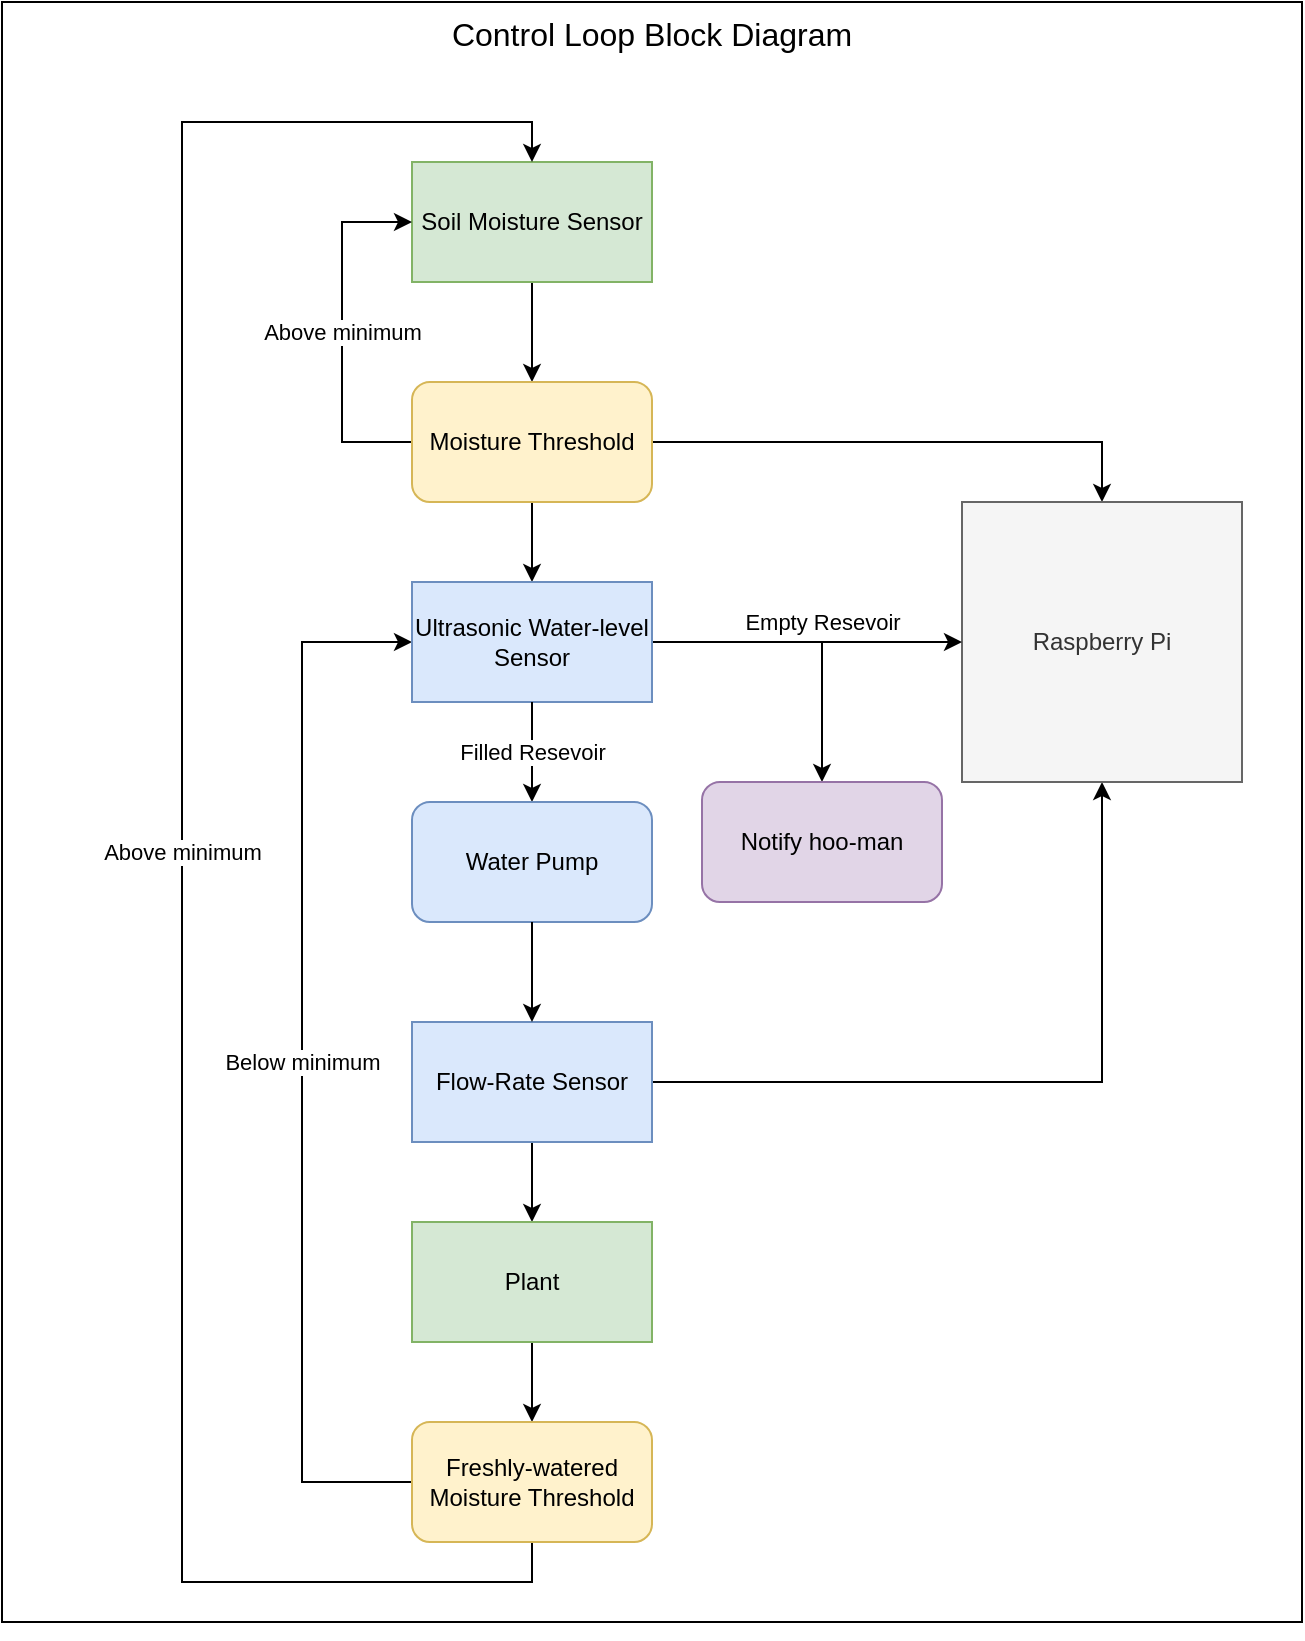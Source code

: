 <mxfile version="14.6.13" type="github" pages="3">
  <diagram id="kgpKYQtTHZ0yAKxKKP6v" name="Control">
    <mxGraphModel dx="1432" dy="989" grid="1" gridSize="10" guides="1" tooltips="1" connect="1" arrows="1" fold="1" page="1" pageScale="1" pageWidth="850" pageHeight="1100" math="0" shadow="0">
      <root>
        <mxCell id="0" />
        <mxCell id="1" parent="0" />
        <mxCell id="XKJcPLNsvloLNNbEv6GF-1" value="Control Loop Block Diagram" style="rounded=0;whiteSpace=wrap;html=1;verticalAlign=top;fontSize=16;" parent="1" vertex="1">
          <mxGeometry x="100" y="20" width="650" height="810" as="geometry" />
        </mxCell>
        <mxCell id="FA2n_a_aYbFm5MKbmlmY-5" style="edgeStyle=orthogonalEdgeStyle;rounded=0;orthogonalLoop=1;jettySize=auto;html=1;exitX=0.5;exitY=1;exitDx=0;exitDy=0;entryX=0.5;entryY=0;entryDx=0;entryDy=0;" parent="1" source="FA2n_a_aYbFm5MKbmlmY-1" target="FA2n_a_aYbFm5MKbmlmY-3" edge="1">
          <mxGeometry relative="1" as="geometry" />
        </mxCell>
        <mxCell id="FA2n_a_aYbFm5MKbmlmY-1" value="Soil Moisture Sensor" style="rounded=0;whiteSpace=wrap;html=1;fillColor=#d5e8d4;strokeColor=#82b366;" parent="1" vertex="1">
          <mxGeometry x="305" y="100" width="120" height="60" as="geometry" />
        </mxCell>
        <mxCell id="FA2n_a_aYbFm5MKbmlmY-4" value="Above minimum" style="edgeStyle=orthogonalEdgeStyle;rounded=0;orthogonalLoop=1;jettySize=auto;html=1;exitX=0;exitY=0.5;exitDx=0;exitDy=0;entryX=0;entryY=0.5;entryDx=0;entryDy=0;" parent="1" source="FA2n_a_aYbFm5MKbmlmY-3" target="FA2n_a_aYbFm5MKbmlmY-1" edge="1">
          <mxGeometry relative="1" as="geometry">
            <Array as="points">
              <mxPoint x="270" y="240" />
              <mxPoint x="270" y="130" />
            </Array>
          </mxGeometry>
        </mxCell>
        <mxCell id="FA2n_a_aYbFm5MKbmlmY-8" style="edgeStyle=orthogonalEdgeStyle;rounded=0;orthogonalLoop=1;jettySize=auto;html=1;exitX=0.5;exitY=1;exitDx=0;exitDy=0;entryX=0.5;entryY=0;entryDx=0;entryDy=0;" parent="1" source="FA2n_a_aYbFm5MKbmlmY-3" edge="1">
          <mxGeometry relative="1" as="geometry">
            <mxPoint x="365" y="310" as="targetPoint" />
          </mxGeometry>
        </mxCell>
        <mxCell id="FA2n_a_aYbFm5MKbmlmY-12" style="edgeStyle=orthogonalEdgeStyle;rounded=0;orthogonalLoop=1;jettySize=auto;html=1;exitX=1;exitY=0.5;exitDx=0;exitDy=0;entryX=0.5;entryY=0;entryDx=0;entryDy=0;" parent="1" source="FA2n_a_aYbFm5MKbmlmY-3" target="FA2n_a_aYbFm5MKbmlmY-11" edge="1">
          <mxGeometry relative="1" as="geometry" />
        </mxCell>
        <mxCell id="FA2n_a_aYbFm5MKbmlmY-3" value="Moisture Threshold" style="rounded=1;whiteSpace=wrap;html=1;fillColor=#fff2cc;strokeColor=#d6b656;" parent="1" vertex="1">
          <mxGeometry x="305" y="210" width="120" height="60" as="geometry" />
        </mxCell>
        <mxCell id="FA2n_a_aYbFm5MKbmlmY-13" style="edgeStyle=orthogonalEdgeStyle;rounded=0;orthogonalLoop=1;jettySize=auto;html=1;exitX=0.5;exitY=1;exitDx=0;exitDy=0;entryX=0.5;entryY=0;entryDx=0;entryDy=0;" parent="1" source="FA2n_a_aYbFm5MKbmlmY-6" target="FA2n_a_aYbFm5MKbmlmY-10" edge="1">
          <mxGeometry relative="1" as="geometry" />
        </mxCell>
        <mxCell id="FA2n_a_aYbFm5MKbmlmY-18" style="edgeStyle=orthogonalEdgeStyle;rounded=0;orthogonalLoop=1;jettySize=auto;html=1;exitX=1;exitY=0.5;exitDx=0;exitDy=0;entryX=0.5;entryY=1;entryDx=0;entryDy=0;" parent="1" source="FA2n_a_aYbFm5MKbmlmY-6" target="FA2n_a_aYbFm5MKbmlmY-11" edge="1">
          <mxGeometry relative="1" as="geometry" />
        </mxCell>
        <mxCell id="FA2n_a_aYbFm5MKbmlmY-6" value="Flow-Rate Sensor" style="rounded=0;whiteSpace=wrap;html=1;fillColor=#dae8fc;strokeColor=#6c8ebf;" parent="1" vertex="1">
          <mxGeometry x="305" y="530" width="120" height="60" as="geometry" />
        </mxCell>
        <mxCell id="FA2n_a_aYbFm5MKbmlmY-15" style="edgeStyle=orthogonalEdgeStyle;rounded=0;orthogonalLoop=1;jettySize=auto;html=1;exitX=0.5;exitY=1;exitDx=0;exitDy=0;entryX=0.5;entryY=0;entryDx=0;entryDy=0;" parent="1" source="FA2n_a_aYbFm5MKbmlmY-10" target="FA2n_a_aYbFm5MKbmlmY-14" edge="1">
          <mxGeometry relative="1" as="geometry" />
        </mxCell>
        <mxCell id="FA2n_a_aYbFm5MKbmlmY-10" value="Plant" style="rounded=0;whiteSpace=wrap;html=1;fillColor=#d5e8d4;strokeColor=#82b366;" parent="1" vertex="1">
          <mxGeometry x="305" y="630" width="120" height="60" as="geometry" />
        </mxCell>
        <mxCell id="FA2n_a_aYbFm5MKbmlmY-11" value="Raspberry Pi" style="whiteSpace=wrap;html=1;aspect=fixed;fillColor=#f5f5f5;strokeColor=#666666;fontColor=#333333;" parent="1" vertex="1">
          <mxGeometry x="580" y="270" width="140" height="140" as="geometry" />
        </mxCell>
        <mxCell id="FA2n_a_aYbFm5MKbmlmY-16" value="Below minimum" style="edgeStyle=orthogonalEdgeStyle;rounded=0;orthogonalLoop=1;jettySize=auto;html=1;exitX=0;exitY=0.5;exitDx=0;exitDy=0;entryX=0;entryY=0.5;entryDx=0;entryDy=0;" parent="1" source="FA2n_a_aYbFm5MKbmlmY-14" edge="1">
          <mxGeometry relative="1" as="geometry">
            <Array as="points">
              <mxPoint x="250" y="760" />
              <mxPoint x="250" y="340" />
            </Array>
            <mxPoint x="305" y="340" as="targetPoint" />
          </mxGeometry>
        </mxCell>
        <mxCell id="FA2n_a_aYbFm5MKbmlmY-17" value="Above minimum" style="edgeStyle=orthogonalEdgeStyle;rounded=0;orthogonalLoop=1;jettySize=auto;html=1;exitX=0.5;exitY=1;exitDx=0;exitDy=0;entryX=0.5;entryY=0;entryDx=0;entryDy=0;" parent="1" source="FA2n_a_aYbFm5MKbmlmY-14" target="FA2n_a_aYbFm5MKbmlmY-1" edge="1">
          <mxGeometry relative="1" as="geometry">
            <Array as="points">
              <mxPoint x="365" y="810" />
              <mxPoint x="190" y="810" />
              <mxPoint x="190" y="80" />
              <mxPoint x="365" y="80" />
            </Array>
          </mxGeometry>
        </mxCell>
        <mxCell id="FA2n_a_aYbFm5MKbmlmY-14" value="Freshly-watered Moisture Threshold" style="rounded=1;whiteSpace=wrap;html=1;fillColor=#fff2cc;strokeColor=#d6b656;" parent="1" vertex="1">
          <mxGeometry x="305" y="730" width="120" height="60" as="geometry" />
        </mxCell>
        <mxCell id="W545hihCkayNRHufPKCK-1" style="edgeStyle=orthogonalEdgeStyle;rounded=0;orthogonalLoop=1;jettySize=auto;html=1;exitX=0.5;exitY=1;exitDx=0;exitDy=0;" parent="1" source="XKJcPLNsvloLNNbEv6GF-1" target="XKJcPLNsvloLNNbEv6GF-1" edge="1">
          <mxGeometry relative="1" as="geometry" />
        </mxCell>
        <mxCell id="W545hihCkayNRHufPKCK-4" value="Empty Resevoir" style="edgeStyle=orthogonalEdgeStyle;rounded=0;orthogonalLoop=1;jettySize=auto;html=1;exitX=1;exitY=0.5;exitDx=0;exitDy=0;entryX=0.5;entryY=0;entryDx=0;entryDy=0;" parent="1" source="W545hihCkayNRHufPKCK-2" target="W545hihCkayNRHufPKCK-5" edge="1">
          <mxGeometry x="0.097" y="-10" relative="1" as="geometry">
            <mxPoint x="820" y="440" as="targetPoint" />
            <Array as="points">
              <mxPoint x="510" y="340" />
            </Array>
            <mxPoint x="10" y="-10" as="offset" />
          </mxGeometry>
        </mxCell>
        <mxCell id="W545hihCkayNRHufPKCK-6" style="edgeStyle=orthogonalEdgeStyle;rounded=0;orthogonalLoop=1;jettySize=auto;html=1;entryX=0;entryY=0.5;entryDx=0;entryDy=0;" parent="1" target="FA2n_a_aYbFm5MKbmlmY-11" edge="1">
          <mxGeometry relative="1" as="geometry">
            <mxPoint x="510" y="340" as="sourcePoint" />
            <mxPoint x="820" y="340" as="targetPoint" />
            <Array as="points">
              <mxPoint x="560" y="340" />
              <mxPoint x="560" y="340" />
            </Array>
          </mxGeometry>
        </mxCell>
        <mxCell id="W545hihCkayNRHufPKCK-2" value="Ultrasonic Water-level Sensor" style="rounded=0;whiteSpace=wrap;html=1;fillColor=#dae8fc;strokeColor=#6c8ebf;" parent="1" vertex="1">
          <mxGeometry x="305" y="310" width="120" height="60" as="geometry" />
        </mxCell>
        <mxCell id="W545hihCkayNRHufPKCK-3" value="Filled Resevoir" style="edgeStyle=orthogonalEdgeStyle;rounded=0;orthogonalLoop=1;jettySize=auto;html=1;exitX=0.5;exitY=1;exitDx=0;exitDy=0;entryX=0.5;entryY=0;entryDx=0;entryDy=0;" parent="1" source="W545hihCkayNRHufPKCK-2" target="2c7Lgy-bWxknTEZlU_3j-1" edge="1">
          <mxGeometry relative="1" as="geometry">
            <mxPoint x="375" y="380" as="sourcePoint" />
            <mxPoint x="365" y="400" as="targetPoint" />
          </mxGeometry>
        </mxCell>
        <mxCell id="W545hihCkayNRHufPKCK-5" value="Notify hoo-man" style="rounded=1;whiteSpace=wrap;html=1;fillColor=#e1d5e7;strokeColor=#9673a6;" parent="1" vertex="1">
          <mxGeometry x="450" y="410" width="120" height="60" as="geometry" />
        </mxCell>
        <mxCell id="2c7Lgy-bWxknTEZlU_3j-1" value="Water Pump" style="rounded=1;whiteSpace=wrap;html=1;fillColor=#dae8fc;strokeColor=#6c8ebf;" parent="1" vertex="1">
          <mxGeometry x="305" y="420" width="120" height="60" as="geometry" />
        </mxCell>
        <mxCell id="2c7Lgy-bWxknTEZlU_3j-3" style="edgeStyle=orthogonalEdgeStyle;rounded=0;orthogonalLoop=1;jettySize=auto;html=1;exitX=0.5;exitY=1;exitDx=0;exitDy=0;entryX=0.5;entryY=0;entryDx=0;entryDy=0;" parent="1" source="2c7Lgy-bWxknTEZlU_3j-1" target="FA2n_a_aYbFm5MKbmlmY-6" edge="1">
          <mxGeometry relative="1" as="geometry">
            <mxPoint x="375" y="600" as="sourcePoint" />
            <mxPoint x="375" y="640" as="targetPoint" />
          </mxGeometry>
        </mxCell>
      </root>
    </mxGraphModel>
  </diagram>
  <diagram id="dY4nDivjx_pBf8CRW6nb" name="Schematic">
    <mxGraphModel dx="582" dy="989" grid="1" gridSize="10" guides="1" tooltips="1" connect="1" arrows="1" fold="1" page="1" pageScale="1" pageWidth="850" pageHeight="1100" math="0" shadow="0">
      <root>
        <mxCell id="sBMSLso9CXGlW02cKWW2-0" />
        <mxCell id="sBMSLso9CXGlW02cKWW2-1" parent="sBMSLso9CXGlW02cKWW2-0" />
        <mxCell id="45pNUWZIngzlY9Y-G8Zd-0" value="Simplified Schematic &amp;amp; Block Diagram" style="rounded=0;whiteSpace=wrap;html=1;verticalAlign=top;fontSize=16;" parent="sBMSLso9CXGlW02cKWW2-1" vertex="1">
          <mxGeometry x="950" y="40" width="1040" height="780" as="geometry" />
        </mxCell>
        <mxCell id="45pNUWZIngzlY9Y-G8Zd-2" style="edgeStyle=orthogonalEdgeStyle;rounded=0;orthogonalLoop=1;jettySize=auto;html=1;exitX=0.5;exitY=0;exitDx=0;exitDy=0;entryX=0;entryY=0.25;entryDx=0;entryDy=0;startArrow=none;startFill=0;endArrow=none;endFill=0;" parent="sBMSLso9CXGlW02cKWW2-1" source="45pNUWZIngzlY9Y-G8Zd-26" target="45pNUWZIngzlY9Y-G8Zd-18" edge="1">
          <mxGeometry relative="1" as="geometry" />
        </mxCell>
        <mxCell id="45pNUWZIngzlY9Y-G8Zd-3" style="edgeStyle=orthogonalEdgeStyle;rounded=0;orthogonalLoop=1;jettySize=auto;html=1;exitX=1;exitY=0.5;exitDx=0;exitDy=0;entryX=0.7;entryY=0;entryDx=0;entryDy=0;entryPerimeter=0;startArrow=none;startFill=0;endArrow=none;endFill=0;" parent="sBMSLso9CXGlW02cKWW2-1" source="45pNUWZIngzlY9Y-G8Zd-27" target="45pNUWZIngzlY9Y-G8Zd-15" edge="1">
          <mxGeometry relative="1" as="geometry">
            <Array as="points">
              <mxPoint x="1248" y="590" />
            </Array>
          </mxGeometry>
        </mxCell>
        <mxCell id="45pNUWZIngzlY9Y-G8Zd-4" value="&lt;p style=&quot;margin-top: 0pt ; margin-bottom: 0pt ; margin-left: 0in ; direction: ltr ; unicode-bidi: embed ; word-break: normal&quot;&gt;Submersible 3V DC Water Pump&lt;/p&gt;&lt;p style=&quot;margin-top: 0pt ; margin-bottom: 0pt ; margin-left: 0in ; direction: ltr ; unicode-bidi: embed ; word-break: normal&quot;&gt;(Vertical Type)&lt;/p&gt;" style="whiteSpace=wrap;html=1;aspect=fixed;fillColor=#dae8fc;strokeColor=#6c8ebf;" parent="sBMSLso9CXGlW02cKWW2-1" vertex="1">
          <mxGeometry x="1010" y="520" width="140" height="140" as="geometry" />
        </mxCell>
        <mxCell id="45pNUWZIngzlY9Y-G8Zd-5" value="&lt;span&gt;Raspberry Pi 3 b+&lt;/span&gt;" style="rounded=0;whiteSpace=wrap;html=1;fillColor=#f5f5f5;strokeColor=#666666;fontColor=#333333;" parent="sBMSLso9CXGlW02cKWW2-1" vertex="1">
          <mxGeometry x="1410" y="90" width="160" height="700" as="geometry" />
        </mxCell>
        <mxCell id="45pNUWZIngzlY9Y-G8Zd-7" style="edgeStyle=orthogonalEdgeStyle;rounded=0;orthogonalLoop=1;jettySize=auto;html=1;exitX=1;exitY=0.5;exitDx=0;exitDy=0;entryX=0;entryY=0.5;entryDx=0;entryDy=0;startArrow=none;startFill=1;endArrow=none;endFill=0;" parent="sBMSLso9CXGlW02cKWW2-1" source="45pNUWZIngzlY9Y-G8Zd-28" target="45pNUWZIngzlY9Y-G8Zd-11" edge="1">
          <mxGeometry relative="1" as="geometry" />
        </mxCell>
        <mxCell id="45pNUWZIngzlY9Y-G8Zd-8" style="edgeStyle=orthogonalEdgeStyle;rounded=0;orthogonalLoop=1;jettySize=auto;html=1;exitX=1;exitY=0.5;exitDx=0;exitDy=0;entryX=0;entryY=0.5;entryDx=0;entryDy=0;startArrow=none;startFill=1;endArrow=none;endFill=0;" parent="sBMSLso9CXGlW02cKWW2-1" source="45pNUWZIngzlY9Y-G8Zd-29" target="45pNUWZIngzlY9Y-G8Zd-12" edge="1">
          <mxGeometry relative="1" as="geometry" />
        </mxCell>
        <mxCell id="45pNUWZIngzlY9Y-G8Zd-9" style="edgeStyle=orthogonalEdgeStyle;rounded=0;orthogonalLoop=1;jettySize=auto;html=1;exitX=1;exitY=0.5;exitDx=0;exitDy=0;entryX=0;entryY=0.5;entryDx=0;entryDy=0;endArrow=none;endFill=0;startArrow=none;startFill=1;" parent="sBMSLso9CXGlW02cKWW2-1" source="45pNUWZIngzlY9Y-G8Zd-30" target="45pNUWZIngzlY9Y-G8Zd-13" edge="1">
          <mxGeometry relative="1" as="geometry" />
        </mxCell>
        <mxCell id="45pNUWZIngzlY9Y-G8Zd-10" value="&lt;p style=&quot;margin-top: 0pt ; margin-bottom: 0pt ; margin-left: 0in ; direction: ltr ; unicode-bidi: embed ; word-break: normal&quot;&gt;Adafruit STEMMA Soil Sensor (I2C Capacitive Moisture Sensor)&lt;/p&gt;" style="whiteSpace=wrap;html=1;aspect=fixed;fillColor=#d5e8d4;strokeColor=#82b366;" parent="sBMSLso9CXGlW02cKWW2-1" vertex="1">
          <mxGeometry x="1030" y="110" width="140" height="140" as="geometry" />
        </mxCell>
        <mxCell id="45pNUWZIngzlY9Y-G8Zd-11" value="&lt;span&gt;SCL&lt;/span&gt;" style="rounded=0;whiteSpace=wrap;html=1;fillColor=#fff2cc;strokeColor=#d6b656;gradientColor=#ffd966;" parent="sBMSLso9CXGlW02cKWW2-1" vertex="1">
          <mxGeometry x="1370" y="117" width="40" height="30" as="geometry" />
        </mxCell>
        <mxCell id="45pNUWZIngzlY9Y-G8Zd-12" value="&lt;span&gt;SDA&lt;/span&gt;" style="rounded=0;whiteSpace=wrap;html=1;fillColor=#fff2cc;strokeColor=#d6b656;gradientColor=#ffd966;" parent="sBMSLso9CXGlW02cKWW2-1" vertex="1">
          <mxGeometry x="1370" y="150" width="40" height="30" as="geometry" />
        </mxCell>
        <mxCell id="45pNUWZIngzlY9Y-G8Zd-13" value="&lt;span&gt;VIN&lt;/span&gt;" style="rounded=0;whiteSpace=wrap;html=1;fillColor=#fff2cc;strokeColor=#d6b656;gradientColor=#ffd966;" parent="sBMSLso9CXGlW02cKWW2-1" vertex="1">
          <mxGeometry x="1370" y="183" width="40" height="30" as="geometry" />
        </mxCell>
        <mxCell id="45pNUWZIngzlY9Y-G8Zd-14" style="edgeStyle=orthogonalEdgeStyle;rounded=0;orthogonalLoop=1;jettySize=auto;html=1;exitX=0.7;exitY=1;exitDx=0;exitDy=0;exitPerimeter=0;entryX=0;entryY=0.75;entryDx=0;entryDy=0;startArrow=none;startFill=0;endArrow=none;endFill=0;" parent="sBMSLso9CXGlW02cKWW2-1" source="45pNUWZIngzlY9Y-G8Zd-15" target="45pNUWZIngzlY9Y-G8Zd-18" edge="1">
          <mxGeometry relative="1" as="geometry" />
        </mxCell>
        <mxCell id="45pNUWZIngzlY9Y-G8Zd-15" value="" style="verticalLabelPosition=bottom;shadow=0;dashed=0;align=center;html=1;verticalAlign=top;shape=mxgraph.electrical.transistors.npn_transistor_1;rotation=-180;horizontal=1;" parent="sBMSLso9CXGlW02cKWW2-1" vertex="1">
          <mxGeometry x="1230" y="510" width="57" height="60" as="geometry" />
        </mxCell>
        <mxCell id="45pNUWZIngzlY9Y-G8Zd-16" value="R&lt;sub&gt;B&lt;/sub&gt;" style="pointerEvents=1;verticalLabelPosition=bottom;shadow=0;dashed=0;align=center;html=1;verticalAlign=top;shape=mxgraph.electrical.resistors.resistor_2;horizontal=1;" parent="sBMSLso9CXGlW02cKWW2-1" vertex="1">
          <mxGeometry x="1277" y="530" width="100" height="20" as="geometry" />
        </mxCell>
        <mxCell id="45pNUWZIngzlY9Y-G8Zd-17" value="GPIO" style="rounded=0;whiteSpace=wrap;html=1;fillColor=#fff2cc;strokeColor=#d6b656;gradientColor=#ffd966;" parent="sBMSLso9CXGlW02cKWW2-1" vertex="1">
          <mxGeometry x="1370" y="525" width="40" height="30" as="geometry" />
        </mxCell>
        <mxCell id="45pNUWZIngzlY9Y-G8Zd-18" value="&lt;span&gt;GND&lt;/span&gt;" style="rounded=0;whiteSpace=wrap;html=1;fillColor=#fff2cc;strokeColor=#d6b656;gradientColor=#ffd966;" parent="sBMSLso9CXGlW02cKWW2-1" vertex="1">
          <mxGeometry x="1370" y="410" width="40" height="30" as="geometry" />
        </mxCell>
        <mxCell id="45pNUWZIngzlY9Y-G8Zd-19" value="&lt;span&gt;3V3&lt;/span&gt;" style="rounded=0;whiteSpace=wrap;html=1;fillColor=#fff2cc;strokeColor=#d6b656;gradientColor=#ffd966;" parent="sBMSLso9CXGlW02cKWW2-1" vertex="1">
          <mxGeometry x="1370" y="610" width="40" height="30" as="geometry" />
        </mxCell>
        <mxCell id="45pNUWZIngzlY9Y-G8Zd-20" style="edgeStyle=orthogonalEdgeStyle;rounded=0;orthogonalLoop=1;jettySize=auto;html=1;exitX=0;exitY=0.5;exitDx=0;exitDy=0;exitPerimeter=0;entryX=0.7;entryY=0;entryDx=0;entryDy=0;entryPerimeter=0;startArrow=none;startFill=0;endArrow=none;endFill=0;" parent="sBMSLso9CXGlW02cKWW2-1" source="45pNUWZIngzlY9Y-G8Zd-21" target="45pNUWZIngzlY9Y-G8Zd-15" edge="1">
          <mxGeometry relative="1" as="geometry" />
        </mxCell>
        <mxCell id="45pNUWZIngzlY9Y-G8Zd-21" value="R&lt;sub&gt;C&lt;/sub&gt;" style="pointerEvents=1;verticalLabelPosition=bottom;shadow=0;dashed=0;align=center;html=1;verticalAlign=top;shape=mxgraph.electrical.resistors.resistor_2;" parent="sBMSLso9CXGlW02cKWW2-1" vertex="1">
          <mxGeometry x="1270" y="615" width="50" height="20" as="geometry" />
        </mxCell>
        <mxCell id="45pNUWZIngzlY9Y-G8Zd-22" value="V&lt;sub&gt;Out&lt;br&gt;&lt;/sub&gt;(3V0)" style="text;html=1;strokeColor=none;fillColor=none;align=center;verticalAlign=middle;whiteSpace=wrap;rounded=0;" parent="sBMSLso9CXGlW02cKWW2-1" vertex="1">
          <mxGeometry x="1200" y="595" width="40" height="20" as="geometry" />
        </mxCell>
        <mxCell id="45pNUWZIngzlY9Y-G8Zd-23" value="R&lt;span style=&quot;font-size: 10px&quot;&gt;1&lt;/span&gt;" style="pointerEvents=1;verticalLabelPosition=bottom;shadow=0;dashed=0;align=center;html=1;verticalAlign=top;shape=mxgraph.electrical.resistors.resistor_2;" parent="sBMSLso9CXGlW02cKWW2-1" vertex="1">
          <mxGeometry x="1320" y="615" width="50" height="20" as="geometry" />
        </mxCell>
        <mxCell id="45pNUWZIngzlY9Y-G8Zd-24" style="edgeStyle=orthogonalEdgeStyle;rounded=0;orthogonalLoop=1;jettySize=auto;html=1;exitX=0.5;exitY=0;exitDx=0;exitDy=0;entryX=0;entryY=0.5;entryDx=0;entryDy=0;entryPerimeter=0;startArrow=none;startFill=0;endArrow=none;endFill=0;" parent="sBMSLso9CXGlW02cKWW2-1" source="45pNUWZIngzlY9Y-G8Zd-25" target="45pNUWZIngzlY9Y-G8Zd-23" edge="1">
          <mxGeometry relative="1" as="geometry">
            <Array as="points">
              <mxPoint x="1320" y="660" />
              <mxPoint x="1320" y="660" />
            </Array>
          </mxGeometry>
        </mxCell>
        <mxCell id="45pNUWZIngzlY9Y-G8Zd-25" value="V&lt;sub&gt;CC&lt;br&gt;&lt;/sub&gt;(3V0)" style="text;html=1;strokeColor=none;fillColor=none;align=center;verticalAlign=middle;whiteSpace=wrap;rounded=0;" parent="sBMSLso9CXGlW02cKWW2-1" vertex="1">
          <mxGeometry x="1300" y="680" width="40" height="20" as="geometry" />
        </mxCell>
        <mxCell id="45pNUWZIngzlY9Y-G8Zd-26" value="&lt;span&gt;GND&lt;/span&gt;" style="rounded=0;whiteSpace=wrap;html=1;fillColor=#fff2cc;strokeColor=#d6b656;gradientColor=#ffd966;" parent="sBMSLso9CXGlW02cKWW2-1" vertex="1">
          <mxGeometry x="1060" y="490" width="40" height="30" as="geometry" />
        </mxCell>
        <mxCell id="45pNUWZIngzlY9Y-G8Zd-27" value="V&lt;sub&gt;In&lt;/sub&gt;" style="rounded=0;whiteSpace=wrap;html=1;fillColor=#fff2cc;strokeColor=#d6b656;gradientColor=#ffd966;" parent="sBMSLso9CXGlW02cKWW2-1" vertex="1">
          <mxGeometry x="1150" y="575" width="40" height="30" as="geometry" />
        </mxCell>
        <mxCell id="45pNUWZIngzlY9Y-G8Zd-28" value="&lt;span&gt;SCL&lt;/span&gt;" style="rounded=0;whiteSpace=wrap;html=1;fillColor=#fff2cc;strokeColor=#d6b656;gradientColor=#ffd966;" parent="sBMSLso9CXGlW02cKWW2-1" vertex="1">
          <mxGeometry x="1170" y="117" width="40" height="30" as="geometry" />
        </mxCell>
        <mxCell id="45pNUWZIngzlY9Y-G8Zd-29" value="&lt;span&gt;SCL&lt;/span&gt;" style="rounded=0;whiteSpace=wrap;html=1;fillColor=#fff2cc;strokeColor=#d6b656;gradientColor=#ffd966;" parent="sBMSLso9CXGlW02cKWW2-1" vertex="1">
          <mxGeometry x="1170" y="150" width="40" height="30" as="geometry" />
        </mxCell>
        <mxCell id="45pNUWZIngzlY9Y-G8Zd-30" value="VIN" style="rounded=0;whiteSpace=wrap;html=1;fillColor=#fff2cc;strokeColor=#d6b656;gradientColor=#ffd966;" parent="sBMSLso9CXGlW02cKWW2-1" vertex="1">
          <mxGeometry x="1170" y="183" width="40" height="30" as="geometry" />
        </mxCell>
        <mxCell id="45pNUWZIngzlY9Y-G8Zd-31" value="&lt;span&gt;GND&lt;/span&gt;" style="rounded=0;whiteSpace=wrap;html=1;fillColor=#fff2cc;strokeColor=#d6b656;gradientColor=#ffd966;" parent="sBMSLso9CXGlW02cKWW2-1" vertex="1">
          <mxGeometry x="1370" y="216" width="40" height="30" as="geometry" />
        </mxCell>
        <mxCell id="45pNUWZIngzlY9Y-G8Zd-32" style="edgeStyle=orthogonalEdgeStyle;rounded=0;orthogonalLoop=1;jettySize=auto;html=1;exitX=1;exitY=0.5;exitDx=0;exitDy=0;entryX=0;entryY=0.5;entryDx=0;entryDy=0;startArrow=none;startFill=0;endArrow=none;endFill=0;" parent="sBMSLso9CXGlW02cKWW2-1" source="45pNUWZIngzlY9Y-G8Zd-33" target="45pNUWZIngzlY9Y-G8Zd-31" edge="1">
          <mxGeometry relative="1" as="geometry" />
        </mxCell>
        <mxCell id="45pNUWZIngzlY9Y-G8Zd-33" value="&lt;span&gt;GND&lt;/span&gt;" style="rounded=0;whiteSpace=wrap;html=1;fillColor=#fff2cc;strokeColor=#d6b656;gradientColor=#ffd966;" parent="sBMSLso9CXGlW02cKWW2-1" vertex="1">
          <mxGeometry x="1170" y="216" width="40" height="30" as="geometry" />
        </mxCell>
        <mxCell id="D2qpI51PtQ7cwaq9xspd-0" value="Power Transitor (Switch)" style="text;html=1;strokeColor=none;fillColor=none;align=center;verticalAlign=middle;whiteSpace=wrap;rounded=0;" parent="sBMSLso9CXGlW02cKWW2-1" vertex="1">
          <mxGeometry x="1247.5" y="490" width="95" height="20" as="geometry" />
        </mxCell>
        <mxCell id="un6VpmzVhLpmhh5ma5Tp-1" value="&lt;p style=&quot;margin-top: 0pt ; margin-bottom: 0pt ; margin-left: 0in ; direction: ltr ; unicode-bidi: embed ; word-break: normal&quot;&gt;Ultrasonic Sensor&lt;/p&gt;" style="whiteSpace=wrap;html=1;aspect=fixed;fillColor=#dae8fc;strokeColor=#6c8ebf;" parent="sBMSLso9CXGlW02cKWW2-1" vertex="1">
          <mxGeometry x="1810" y="110" width="140" height="140" as="geometry" />
        </mxCell>
        <mxCell id="kWyCmmj9SNvnXTcqk3xD-12" style="edgeStyle=orthogonalEdgeStyle;rounded=0;orthogonalLoop=1;jettySize=auto;html=1;exitX=1;exitY=0.5;exitDx=0;exitDy=0;entryX=0;entryY=0.5;entryDx=0;entryDy=0;startArrow=none;startFill=1;endArrow=none;endFill=0;" edge="1" parent="sBMSLso9CXGlW02cKWW2-1" source="kWyCmmj9SNvnXTcqk3xD-18" target="kWyCmmj9SNvnXTcqk3xD-15">
          <mxGeometry relative="1" as="geometry" />
        </mxCell>
        <mxCell id="kWyCmmj9SNvnXTcqk3xD-13" style="edgeStyle=orthogonalEdgeStyle;rounded=0;orthogonalLoop=1;jettySize=auto;html=1;exitX=1;exitY=0.5;exitDx=0;exitDy=0;entryX=0;entryY=0.5;entryDx=0;entryDy=0;startArrow=none;startFill=1;endArrow=none;endFill=0;" edge="1" parent="sBMSLso9CXGlW02cKWW2-1" source="kWyCmmj9SNvnXTcqk3xD-19" target="kWyCmmj9SNvnXTcqk3xD-16">
          <mxGeometry relative="1" as="geometry" />
        </mxCell>
        <mxCell id="kWyCmmj9SNvnXTcqk3xD-14" style="edgeStyle=orthogonalEdgeStyle;rounded=0;orthogonalLoop=1;jettySize=auto;html=1;exitX=1;exitY=0.5;exitDx=0;exitDy=0;entryX=0;entryY=0.5;entryDx=0;entryDy=0;endArrow=none;endFill=0;startArrow=none;startFill=1;" edge="1" parent="sBMSLso9CXGlW02cKWW2-1" source="kWyCmmj9SNvnXTcqk3xD-20" target="kWyCmmj9SNvnXTcqk3xD-17">
          <mxGeometry relative="1" as="geometry" />
        </mxCell>
        <mxCell id="kWyCmmj9SNvnXTcqk3xD-15" value="V&lt;sub style=&quot;font-size: 9px;&quot;&gt;CC&lt;br style=&quot;font-size: 9px;&quot;&gt;&lt;/sub&gt;(3V0)&lt;sub style=&quot;font-size: 9px;&quot;&gt;&lt;br style=&quot;font-size: 9px;&quot;&gt;&lt;/sub&gt;" style="rounded=0;whiteSpace=wrap;html=1;fillColor=#fff2cc;strokeColor=#d6b656;gradientColor=#ffd966;fontSize=9;" vertex="1" parent="sBMSLso9CXGlW02cKWW2-1">
          <mxGeometry x="1770" y="115.5" width="40" height="30" as="geometry" />
        </mxCell>
        <mxCell id="kWyCmmj9SNvnXTcqk3xD-16" value="Trig" style="rounded=0;whiteSpace=wrap;html=1;fillColor=#fff2cc;strokeColor=#d6b656;gradientColor=#ffd966;" vertex="1" parent="sBMSLso9CXGlW02cKWW2-1">
          <mxGeometry x="1770" y="148.5" width="40" height="30" as="geometry" />
        </mxCell>
        <mxCell id="kWyCmmj9SNvnXTcqk3xD-17" value="Echo" style="rounded=0;whiteSpace=wrap;html=1;fillColor=#fff2cc;strokeColor=#d6b656;gradientColor=#ffd966;" vertex="1" parent="sBMSLso9CXGlW02cKWW2-1">
          <mxGeometry x="1770" y="181.5" width="40" height="30" as="geometry" />
        </mxCell>
        <mxCell id="kWyCmmj9SNvnXTcqk3xD-18" value="V&lt;sub style=&quot;font-size: 9px;&quot;&gt;CC&lt;br style=&quot;font-size: 9px;&quot;&gt;&lt;/sub&gt;(3V0)&lt;sub style=&quot;font-size: 9px;&quot;&gt;&lt;br style=&quot;font-size: 9px;&quot;&gt;&lt;/sub&gt;" style="rounded=0;whiteSpace=wrap;html=1;fillColor=#fff2cc;strokeColor=#d6b656;gradientColor=#ffd966;fontSize=9;" vertex="1" parent="sBMSLso9CXGlW02cKWW2-1">
          <mxGeometry x="1570" y="115.5" width="40" height="30" as="geometry" />
        </mxCell>
        <mxCell id="kWyCmmj9SNvnXTcqk3xD-19" value="&lt;span&gt;Trig&lt;/span&gt;" style="rounded=0;whiteSpace=wrap;html=1;fillColor=#fff2cc;strokeColor=#d6b656;gradientColor=#ffd966;" vertex="1" parent="sBMSLso9CXGlW02cKWW2-1">
          <mxGeometry x="1570" y="148.5" width="40" height="30" as="geometry" />
        </mxCell>
        <mxCell id="kWyCmmj9SNvnXTcqk3xD-20" value="&lt;span&gt;Echo&lt;/span&gt;" style="rounded=0;whiteSpace=wrap;html=1;fillColor=#fff2cc;strokeColor=#d6b656;gradientColor=#ffd966;" vertex="1" parent="sBMSLso9CXGlW02cKWW2-1">
          <mxGeometry x="1570" y="181.5" width="40" height="30" as="geometry" />
        </mxCell>
        <mxCell id="kWyCmmj9SNvnXTcqk3xD-21" value="&lt;span&gt;GND&lt;/span&gt;" style="rounded=0;whiteSpace=wrap;html=1;fillColor=#fff2cc;strokeColor=#d6b656;gradientColor=#ffd966;" vertex="1" parent="sBMSLso9CXGlW02cKWW2-1">
          <mxGeometry x="1770" y="214.5" width="40" height="30" as="geometry" />
        </mxCell>
        <mxCell id="kWyCmmj9SNvnXTcqk3xD-22" style="edgeStyle=orthogonalEdgeStyle;rounded=0;orthogonalLoop=1;jettySize=auto;html=1;exitX=1;exitY=0.5;exitDx=0;exitDy=0;entryX=0;entryY=0.5;entryDx=0;entryDy=0;startArrow=none;startFill=0;endArrow=none;endFill=0;" edge="1" parent="sBMSLso9CXGlW02cKWW2-1" source="kWyCmmj9SNvnXTcqk3xD-23" target="kWyCmmj9SNvnXTcqk3xD-21">
          <mxGeometry relative="1" as="geometry" />
        </mxCell>
        <mxCell id="kWyCmmj9SNvnXTcqk3xD-23" value="&lt;span&gt;GND&lt;/span&gt;" style="rounded=0;whiteSpace=wrap;html=1;fillColor=#fff2cc;strokeColor=#d6b656;gradientColor=#ffd966;" vertex="1" parent="sBMSLso9CXGlW02cKWW2-1">
          <mxGeometry x="1570" y="214.5" width="40" height="30" as="geometry" />
        </mxCell>
      </root>
    </mxGraphModel>
  </diagram>
  <diagram id="VuOmJ-6H_b82W99HpSXe" name="Diagram">
    <mxGraphModel dx="1193" dy="824" grid="1" gridSize="10" guides="1" tooltips="1" connect="1" arrows="1" fold="1" page="1" pageScale="1" pageWidth="850" pageHeight="1100" math="0" shadow="0">
      <root>
        <mxCell id="IYEGOVm7IGTqn1YF7ZS0-0" />
        <mxCell id="IYEGOVm7IGTqn1YF7ZS0-1" parent="IYEGOVm7IGTqn1YF7ZS0-0" />
        <mxCell id="IYEGOVm7IGTqn1YF7ZS0-2" value="" style="rounded=0;whiteSpace=wrap;html=1;" parent="IYEGOVm7IGTqn1YF7ZS0-1" vertex="1">
          <mxGeometry x="280" y="230" width="10" height="150" as="geometry" />
        </mxCell>
        <mxCell id="IYEGOVm7IGTqn1YF7ZS0-3" value="" style="shape=tape;whiteSpace=wrap;html=1;fillColor=#dae8fc;strokeColor=#6c8ebf;" parent="IYEGOVm7IGTqn1YF7ZS0-1" vertex="1">
          <mxGeometry x="200" y="360" width="350" height="40" as="geometry" />
        </mxCell>
        <mxCell id="IYEGOVm7IGTqn1YF7ZS0-4" value="" style="ellipse;shape=cloud;whiteSpace=wrap;html=1;rotation=90;fillColor=#d5e8d4;strokeColor=#82b366;" parent="IYEGOVm7IGTqn1YF7ZS0-1" vertex="1">
          <mxGeometry x="315" y="250" width="120" height="80" as="geometry" />
        </mxCell>
        <mxCell id="IYEGOVm7IGTqn1YF7ZS0-5" value="" style="rounded=0;whiteSpace=wrap;html=1;fillColor=#ffe6cc;strokeColor=#d79b00;" parent="IYEGOVm7IGTqn1YF7ZS0-1" vertex="1">
          <mxGeometry x="410" y="350" width="10" height="60" as="geometry" />
        </mxCell>
        <mxCell id="IYEGOVm7IGTqn1YF7ZS0-6" value="" style="rounded=0;whiteSpace=wrap;html=1;fillColor=#ffe6cc;strokeColor=#d79b00;" parent="IYEGOVm7IGTqn1YF7ZS0-1" vertex="1">
          <mxGeometry x="330" y="350" width="10" height="50" as="geometry" />
        </mxCell>
        <mxCell id="IYEGOVm7IGTqn1YF7ZS0-7" style="edgeStyle=orthogonalEdgeStyle;rounded=0;orthogonalLoop=1;jettySize=auto;html=1;exitX=0.5;exitY=1;exitDx=0;exitDy=0;entryX=0;entryY=0.5;entryDx=0;entryDy=0;endArrow=none;endFill=0;" parent="IYEGOVm7IGTqn1YF7ZS0-1" source="IYEGOVm7IGTqn1YF7ZS0-22" target="IYEGOVm7IGTqn1YF7ZS0-9" edge="1">
          <mxGeometry relative="1" as="geometry">
            <Array as="points">
              <mxPoint x="220" y="470" />
              <mxPoint x="650" y="470" />
              <mxPoint x="650" y="450" />
            </Array>
          </mxGeometry>
        </mxCell>
        <mxCell id="IYEGOVm7IGTqn1YF7ZS0-8" value="" style="rounded=1;whiteSpace=wrap;html=1;fillColor=#f5f5f5;strokeColor=#666666;fontColor=#333333;" parent="IYEGOVm7IGTqn1YF7ZS0-1" vertex="1">
          <mxGeometry x="190" y="380" width="370" height="80" as="geometry" />
        </mxCell>
        <mxCell id="IYEGOVm7IGTqn1YF7ZS0-9" value="Pi" style="rounded=0;whiteSpace=wrap;html=1;fillColor=#dae8fc;strokeColor=#6c8ebf;" parent="IYEGOVm7IGTqn1YF7ZS0-1" vertex="1">
          <mxGeometry x="690" y="420" width="50" height="60" as="geometry" />
        </mxCell>
        <mxCell id="IYEGOVm7IGTqn1YF7ZS0-10" value="" style="shape=trapezoid;perimeter=trapezoidPerimeter;whiteSpace=wrap;html=1;fixedSize=1;fillColor=#ffe6cc;strokeColor=#d79b00;" parent="IYEGOVm7IGTqn1YF7ZS0-1" vertex="1">
          <mxGeometry x="315" y="310" width="120" height="60" as="geometry" />
        </mxCell>
        <mxCell id="IYEGOVm7IGTqn1YF7ZS0-11" value="" style="rounded=0;whiteSpace=wrap;html=1;rotation=90;" parent="IYEGOVm7IGTqn1YF7ZS0-1" vertex="1">
          <mxGeometry x="315" y="185" width="10" height="80" as="geometry" />
        </mxCell>
        <mxCell id="IYEGOVm7IGTqn1YF7ZS0-12" value="" style="ellipse;whiteSpace=wrap;html=1;fillColor=#dae8fc;strokeColor=#6c8ebf;" parent="IYEGOVm7IGTqn1YF7ZS0-1" vertex="1">
          <mxGeometry x="340" y="240" width="10" height="20" as="geometry" />
        </mxCell>
        <mxCell id="IYEGOVm7IGTqn1YF7ZS0-13" value="" style="ellipse;whiteSpace=wrap;html=1;fillColor=#dae8fc;strokeColor=#6c8ebf;" parent="IYEGOVm7IGTqn1YF7ZS0-1" vertex="1">
          <mxGeometry x="360" y="230" width="10" height="20" as="geometry" />
        </mxCell>
        <mxCell id="IYEGOVm7IGTqn1YF7ZS0-14" value="" style="ellipse;whiteSpace=wrap;html=1;fillColor=#dae8fc;strokeColor=#6c8ebf;" parent="IYEGOVm7IGTqn1YF7ZS0-1" vertex="1">
          <mxGeometry x="360" y="270" width="10" height="20" as="geometry" />
        </mxCell>
        <mxCell id="IYEGOVm7IGTqn1YF7ZS0-15" value="" style="ellipse;whiteSpace=wrap;html=1;fillColor=#dae8fc;strokeColor=#6c8ebf;" parent="IYEGOVm7IGTqn1YF7ZS0-1" vertex="1">
          <mxGeometry x="340" y="280" width="10" height="20" as="geometry" />
        </mxCell>
        <mxCell id="IYEGOVm7IGTqn1YF7ZS0-16" value="" style="ellipse;whiteSpace=wrap;html=1;fillColor=#000000;" parent="IYEGOVm7IGTqn1YF7ZS0-1" vertex="1">
          <mxGeometry x="350" y="220" width="20" height="10" as="geometry" />
        </mxCell>
        <mxCell id="IYEGOVm7IGTqn1YF7ZS0-17" value="" style="rounded=0;whiteSpace=wrap;html=1;opacity=30;" parent="IYEGOVm7IGTqn1YF7ZS0-1" vertex="1">
          <mxGeometry x="495" y="340" width="10" height="120" as="geometry" />
        </mxCell>
        <mxCell id="IYEGOVm7IGTqn1YF7ZS0-18" value="" style="ellipse;whiteSpace=wrap;html=1;strokeColor=#d6b656;fillColor=#fff2cc;" parent="IYEGOVm7IGTqn1YF7ZS0-1" vertex="1">
          <mxGeometry x="485" y="350" width="30" height="10" as="geometry" />
        </mxCell>
        <mxCell id="IYEGOVm7IGTqn1YF7ZS0-19" value="" style="rounded=1;whiteSpace=wrap;html=1;strokeColor=#9673a6;fillColor=#e1d5e7;" parent="IYEGOVm7IGTqn1YF7ZS0-1" vertex="1">
          <mxGeometry x="505" y="340" width="10" height="20" as="geometry" />
        </mxCell>
        <mxCell id="IYEGOVm7IGTqn1YF7ZS0-20" value="" style="endArrow=none;html=1;exitX=0.5;exitY=1;exitDx=0;exitDy=0;" parent="IYEGOVm7IGTqn1YF7ZS0-1" source="IYEGOVm7IGTqn1YF7ZS0-19" target="IYEGOVm7IGTqn1YF7ZS0-3" edge="1">
          <mxGeometry width="50" height="50" relative="1" as="geometry">
            <mxPoint x="440" y="390" as="sourcePoint" />
            <mxPoint x="490" y="340" as="targetPoint" />
          </mxGeometry>
        </mxCell>
        <mxCell id="IYEGOVm7IGTqn1YF7ZS0-21" value="" style="endArrow=none;html=1;exitX=0.5;exitY=1;exitDx=0;exitDy=0;fillColor=#f8cecc;strokeColor=#b85450;" parent="IYEGOVm7IGTqn1YF7ZS0-1" source="IYEGOVm7IGTqn1YF7ZS0-19" edge="1">
          <mxGeometry width="50" height="50" relative="1" as="geometry">
            <mxPoint x="470" y="380" as="sourcePoint" />
            <mxPoint x="510" y="381" as="targetPoint" />
          </mxGeometry>
        </mxCell>
        <mxCell id="IYEGOVm7IGTqn1YF7ZS0-22" value="" style="rounded=0;whiteSpace=wrap;html=1;strokeColor=#000000;fillColor=#000000;gradientColor=none;opacity=30;" parent="IYEGOVm7IGTqn1YF7ZS0-1" vertex="1">
          <mxGeometry x="200" y="420" width="40" height="30" as="geometry" />
        </mxCell>
        <mxCell id="IYEGOVm7IGTqn1YF7ZS0-23" value="" style="rounded=0;whiteSpace=wrap;html=1;opacity=30;" parent="IYEGOVm7IGTqn1YF7ZS0-1" vertex="1">
          <mxGeometry x="280" y="380" width="10" height="60" as="geometry" />
        </mxCell>
        <mxCell id="IYEGOVm7IGTqn1YF7ZS0-24" value="" style="rounded=0;whiteSpace=wrap;html=1;rotation=90;opacity=30;" parent="IYEGOVm7IGTqn1YF7ZS0-1" vertex="1">
          <mxGeometry x="252.5" y="412.5" width="10" height="45" as="geometry" />
        </mxCell>
        <mxCell id="IYEGOVm7IGTqn1YF7ZS0-25" style="edgeStyle=orthogonalEdgeStyle;rounded=0;orthogonalLoop=1;jettySize=auto;html=1;exitX=1;exitY=0.5;exitDx=0;exitDy=0;entryX=0.5;entryY=0;entryDx=0;entryDy=0;endArrow=none;endFill=0;" parent="IYEGOVm7IGTqn1YF7ZS0-1" source="IYEGOVm7IGTqn1YF7ZS0-19" target="IYEGOVm7IGTqn1YF7ZS0-9" edge="1">
          <mxGeometry relative="1" as="geometry">
            <mxPoint x="230" y="460" as="sourcePoint" />
            <mxPoint x="700.0" y="460" as="targetPoint" />
            <Array as="points">
              <mxPoint x="715" y="350" />
            </Array>
          </mxGeometry>
        </mxCell>
        <mxCell id="IYEGOVm7IGTqn1YF7ZS0-26" style="edgeStyle=orthogonalEdgeStyle;rounded=0;orthogonalLoop=1;jettySize=auto;html=1;exitX=1;exitY=0.5;exitDx=0;exitDy=0;entryX=0;entryY=0.5;entryDx=0;entryDy=0;endArrow=classic;endFill=1;" parent="IYEGOVm7IGTqn1YF7ZS0-1" source="IYEGOVm7IGTqn1YF7ZS0-27" target="IYEGOVm7IGTqn1YF7ZS0-22" edge="1">
          <mxGeometry relative="1" as="geometry" />
        </mxCell>
        <mxCell id="IYEGOVm7IGTqn1YF7ZS0-27" value="Pump" style="text;html=1;strokeColor=none;fillColor=none;align=center;verticalAlign=middle;whiteSpace=wrap;rounded=0;opacity=30;" parent="IYEGOVm7IGTqn1YF7ZS0-1" vertex="1">
          <mxGeometry x="110" y="410" width="40" height="20" as="geometry" />
        </mxCell>
        <mxCell id="IYEGOVm7IGTqn1YF7ZS0-28" value="Floating Ultrasonic Sensor" style="text;html=1;strokeColor=none;fillColor=none;align=center;verticalAlign=middle;whiteSpace=wrap;rounded=0;opacity=30;" parent="IYEGOVm7IGTqn1YF7ZS0-1" vertex="1">
          <mxGeometry x="490" y="190" width="40" height="50" as="geometry" />
        </mxCell>
        <mxCell id="IYEGOVm7IGTqn1YF7ZS0-29" style="edgeStyle=orthogonalEdgeStyle;rounded=0;orthogonalLoop=1;jettySize=auto;html=1;exitX=0.5;exitY=1;exitDx=0;exitDy=0;endArrow=classic;endFill=1;entryX=0.5;entryY=0;entryDx=0;entryDy=0;" parent="IYEGOVm7IGTqn1YF7ZS0-1" source="IYEGOVm7IGTqn1YF7ZS0-28" target="IYEGOVm7IGTqn1YF7ZS0-19" edge="1">
          <mxGeometry relative="1" as="geometry">
            <mxPoint x="160" y="430" as="sourcePoint" />
            <mxPoint x="510" y="340" as="targetPoint" />
            <Array as="points">
              <mxPoint x="510" y="250" />
              <mxPoint x="510" y="250" />
            </Array>
          </mxGeometry>
        </mxCell>
        <mxCell id="IYEGOVm7IGTqn1YF7ZS0-30" value="Floater Guide-Rail" style="text;html=1;strokeColor=none;fillColor=none;align=center;verticalAlign=middle;whiteSpace=wrap;rounded=0;opacity=30;" parent="IYEGOVm7IGTqn1YF7ZS0-1" vertex="1">
          <mxGeometry x="420" y="210" width="40" height="50" as="geometry" />
        </mxCell>
        <mxCell id="IYEGOVm7IGTqn1YF7ZS0-31" style="edgeStyle=orthogonalEdgeStyle;rounded=0;orthogonalLoop=1;jettySize=auto;html=1;exitX=0.5;exitY=1;exitDx=0;exitDy=0;endArrow=classic;endFill=1;entryX=0.5;entryY=0;entryDx=0;entryDy=0;" parent="IYEGOVm7IGTqn1YF7ZS0-1" source="IYEGOVm7IGTqn1YF7ZS0-30" target="IYEGOVm7IGTqn1YF7ZS0-17" edge="1">
          <mxGeometry relative="1" as="geometry">
            <mxPoint x="515.0" y="250" as="sourcePoint" />
            <mxPoint x="510.0" y="360" as="targetPoint" />
            <Array as="points">
              <mxPoint x="440" y="290" />
              <mxPoint x="500" y="290" />
            </Array>
          </mxGeometry>
        </mxCell>
      </root>
    </mxGraphModel>
  </diagram>
</mxfile>
